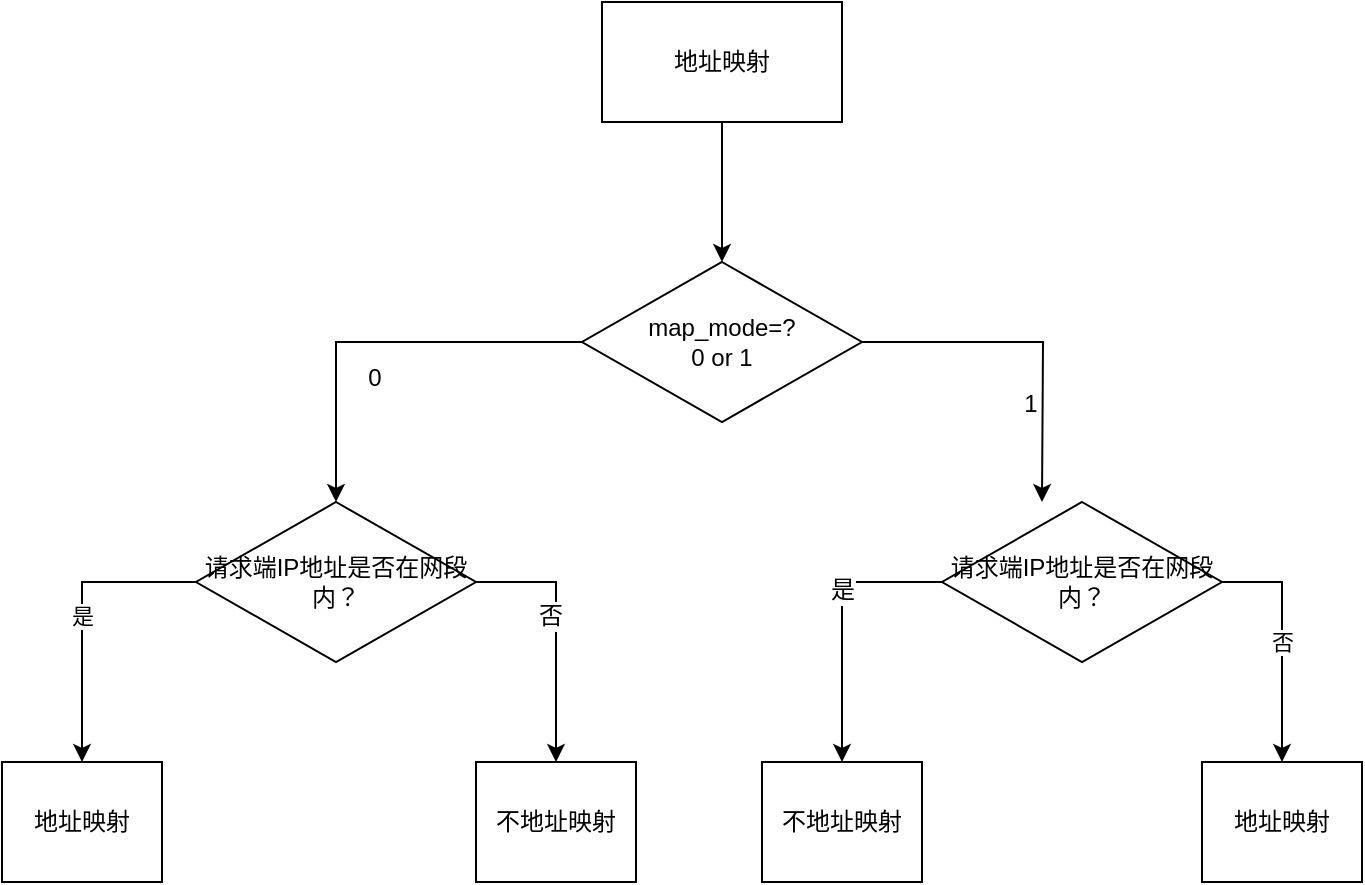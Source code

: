 <mxfile version="12.7.9" type="github">
  <diagram id="yunekSwe0SYhIvmK5b6Y" name="Page-1">
    <mxGraphModel dx="903" dy="591" grid="1" gridSize="10" guides="1" tooltips="1" connect="1" arrows="1" fold="1" page="1" pageScale="1" pageWidth="827" pageHeight="1169" math="0" shadow="0">
      <root>
        <mxCell id="0" />
        <mxCell id="1" parent="0" />
        <mxCell id="SVxsXh3sIn2-Laoi8cGK-24" style="edgeStyle=orthogonalEdgeStyle;rounded=0;orthogonalLoop=1;jettySize=auto;html=1;exitX=0.5;exitY=1;exitDx=0;exitDy=0;entryX=0.5;entryY=0;entryDx=0;entryDy=0;" parent="1" source="SVxsXh3sIn2-Laoi8cGK-2" target="SVxsXh3sIn2-Laoi8cGK-3" edge="1">
          <mxGeometry relative="1" as="geometry" />
        </mxCell>
        <mxCell id="SVxsXh3sIn2-Laoi8cGK-2" value="地址映射" style="rounded=0;whiteSpace=wrap;html=1;" parent="1" vertex="1">
          <mxGeometry x="350" y="70" width="120" height="60" as="geometry" />
        </mxCell>
        <mxCell id="SVxsXh3sIn2-Laoi8cGK-6" style="edgeStyle=orthogonalEdgeStyle;rounded=0;orthogonalLoop=1;jettySize=auto;html=1;exitX=0;exitY=0.5;exitDx=0;exitDy=0;entryX=0.5;entryY=0;entryDx=0;entryDy=0;" parent="1" source="SVxsXh3sIn2-Laoi8cGK-3" target="SVxsXh3sIn2-Laoi8cGK-10" edge="1">
          <mxGeometry relative="1" as="geometry">
            <mxPoint x="260" y="320" as="targetPoint" />
          </mxGeometry>
        </mxCell>
        <mxCell id="SVxsXh3sIn2-Laoi8cGK-8" value="0" style="text;html=1;align=center;verticalAlign=middle;resizable=0;points=[];labelBackgroundColor=#ffffff;" parent="SVxsXh3sIn2-Laoi8cGK-6" vertex="1" connectable="0">
          <mxGeometry x="-0.059" y="9" relative="1" as="geometry">
            <mxPoint x="-9" y="9" as="offset" />
          </mxGeometry>
        </mxCell>
        <mxCell id="SVxsXh3sIn2-Laoi8cGK-7" style="edgeStyle=orthogonalEdgeStyle;rounded=0;orthogonalLoop=1;jettySize=auto;html=1;exitX=1;exitY=0.5;exitDx=0;exitDy=0;entryX=0.5;entryY=0;entryDx=0;entryDy=0;" parent="1" source="SVxsXh3sIn2-Laoi8cGK-3" edge="1">
          <mxGeometry relative="1" as="geometry">
            <mxPoint x="570" y="320" as="targetPoint" />
          </mxGeometry>
        </mxCell>
        <mxCell id="SVxsXh3sIn2-Laoi8cGK-9" value="1" style="text;html=1;align=center;verticalAlign=middle;resizable=0;points=[];labelBackgroundColor=#ffffff;" parent="SVxsXh3sIn2-Laoi8cGK-7" vertex="1" connectable="0">
          <mxGeometry x="-0.022" y="-31" relative="1" as="geometry">
            <mxPoint as="offset" />
          </mxGeometry>
        </mxCell>
        <mxCell id="SVxsXh3sIn2-Laoi8cGK-3" value="map_mode=?&lt;br&gt;0 or 1" style="rhombus;whiteSpace=wrap;html=1;" parent="1" vertex="1">
          <mxGeometry x="340" y="200" width="140" height="80" as="geometry" />
        </mxCell>
        <mxCell id="SVxsXh3sIn2-Laoi8cGK-14" value="是" style="edgeStyle=orthogonalEdgeStyle;rounded=0;orthogonalLoop=1;jettySize=auto;html=1;exitX=0;exitY=0.5;exitDx=0;exitDy=0;entryX=0.5;entryY=0;entryDx=0;entryDy=0;" parent="1" source="SVxsXh3sIn2-Laoi8cGK-10" target="SVxsXh3sIn2-Laoi8cGK-13" edge="1">
          <mxGeometry relative="1" as="geometry" />
        </mxCell>
        <mxCell id="SVxsXh3sIn2-Laoi8cGK-16" style="edgeStyle=orthogonalEdgeStyle;rounded=0;orthogonalLoop=1;jettySize=auto;html=1;exitX=1;exitY=0.5;exitDx=0;exitDy=0;entryX=0.5;entryY=0;entryDx=0;entryDy=0;" parent="1" source="SVxsXh3sIn2-Laoi8cGK-10" target="SVxsXh3sIn2-Laoi8cGK-15" edge="1">
          <mxGeometry relative="1" as="geometry" />
        </mxCell>
        <mxCell id="SVxsXh3sIn2-Laoi8cGK-17" value="否" style="text;html=1;align=center;verticalAlign=middle;resizable=0;points=[];labelBackgroundColor=#ffffff;" parent="SVxsXh3sIn2-Laoi8cGK-16" vertex="1" connectable="0">
          <mxGeometry x="-0.431" y="-17" relative="1" as="geometry">
            <mxPoint as="offset" />
          </mxGeometry>
        </mxCell>
        <mxCell id="SVxsXh3sIn2-Laoi8cGK-10" value="请求端IP地址是否在网段内？" style="rhombus;whiteSpace=wrap;html=1;" parent="1" vertex="1">
          <mxGeometry x="147" y="320" width="140" height="80" as="geometry" />
        </mxCell>
        <mxCell id="SVxsXh3sIn2-Laoi8cGK-19" style="edgeStyle=orthogonalEdgeStyle;rounded=0;orthogonalLoop=1;jettySize=auto;html=1;exitX=0;exitY=0.5;exitDx=0;exitDy=0;entryX=0.5;entryY=0;entryDx=0;entryDy=0;" parent="1" source="SVxsXh3sIn2-Laoi8cGK-12" target="SVxsXh3sIn2-Laoi8cGK-18" edge="1">
          <mxGeometry relative="1" as="geometry" />
        </mxCell>
        <mxCell id="SVxsXh3sIn2-Laoi8cGK-21" value="是" style="text;html=1;align=center;verticalAlign=middle;resizable=0;points=[];labelBackgroundColor=#ffffff;" parent="SVxsXh3sIn2-Laoi8cGK-19" vertex="1" connectable="0">
          <mxGeometry x="-0.231" relative="1" as="geometry">
            <mxPoint as="offset" />
          </mxGeometry>
        </mxCell>
        <mxCell id="SVxsXh3sIn2-Laoi8cGK-23" value="否" style="edgeStyle=orthogonalEdgeStyle;rounded=0;orthogonalLoop=1;jettySize=auto;html=1;exitX=1;exitY=0.5;exitDx=0;exitDy=0;entryX=0.5;entryY=0;entryDx=0;entryDy=0;" parent="1" source="SVxsXh3sIn2-Laoi8cGK-12" target="SVxsXh3sIn2-Laoi8cGK-20" edge="1">
          <mxGeometry relative="1" as="geometry" />
        </mxCell>
        <mxCell id="SVxsXh3sIn2-Laoi8cGK-12" value="请求端IP地址是否在网段内？" style="rhombus;whiteSpace=wrap;html=1;" parent="1" vertex="1">
          <mxGeometry x="520" y="320" width="140" height="80" as="geometry" />
        </mxCell>
        <mxCell id="SVxsXh3sIn2-Laoi8cGK-13" value="地址映射" style="rounded=0;whiteSpace=wrap;html=1;" parent="1" vertex="1">
          <mxGeometry x="50" y="450" width="80" height="60" as="geometry" />
        </mxCell>
        <mxCell id="SVxsXh3sIn2-Laoi8cGK-15" value="不地址映射" style="rounded=0;whiteSpace=wrap;html=1;" parent="1" vertex="1">
          <mxGeometry x="287" y="450" width="80" height="60" as="geometry" />
        </mxCell>
        <mxCell id="SVxsXh3sIn2-Laoi8cGK-18" value="不地址映射" style="rounded=0;whiteSpace=wrap;html=1;" parent="1" vertex="1">
          <mxGeometry x="430" y="450" width="80" height="60" as="geometry" />
        </mxCell>
        <mxCell id="SVxsXh3sIn2-Laoi8cGK-20" value="地址映射" style="rounded=0;whiteSpace=wrap;html=1;" parent="1" vertex="1">
          <mxGeometry x="650" y="450" width="80" height="60" as="geometry" />
        </mxCell>
      </root>
    </mxGraphModel>
  </diagram>
</mxfile>
